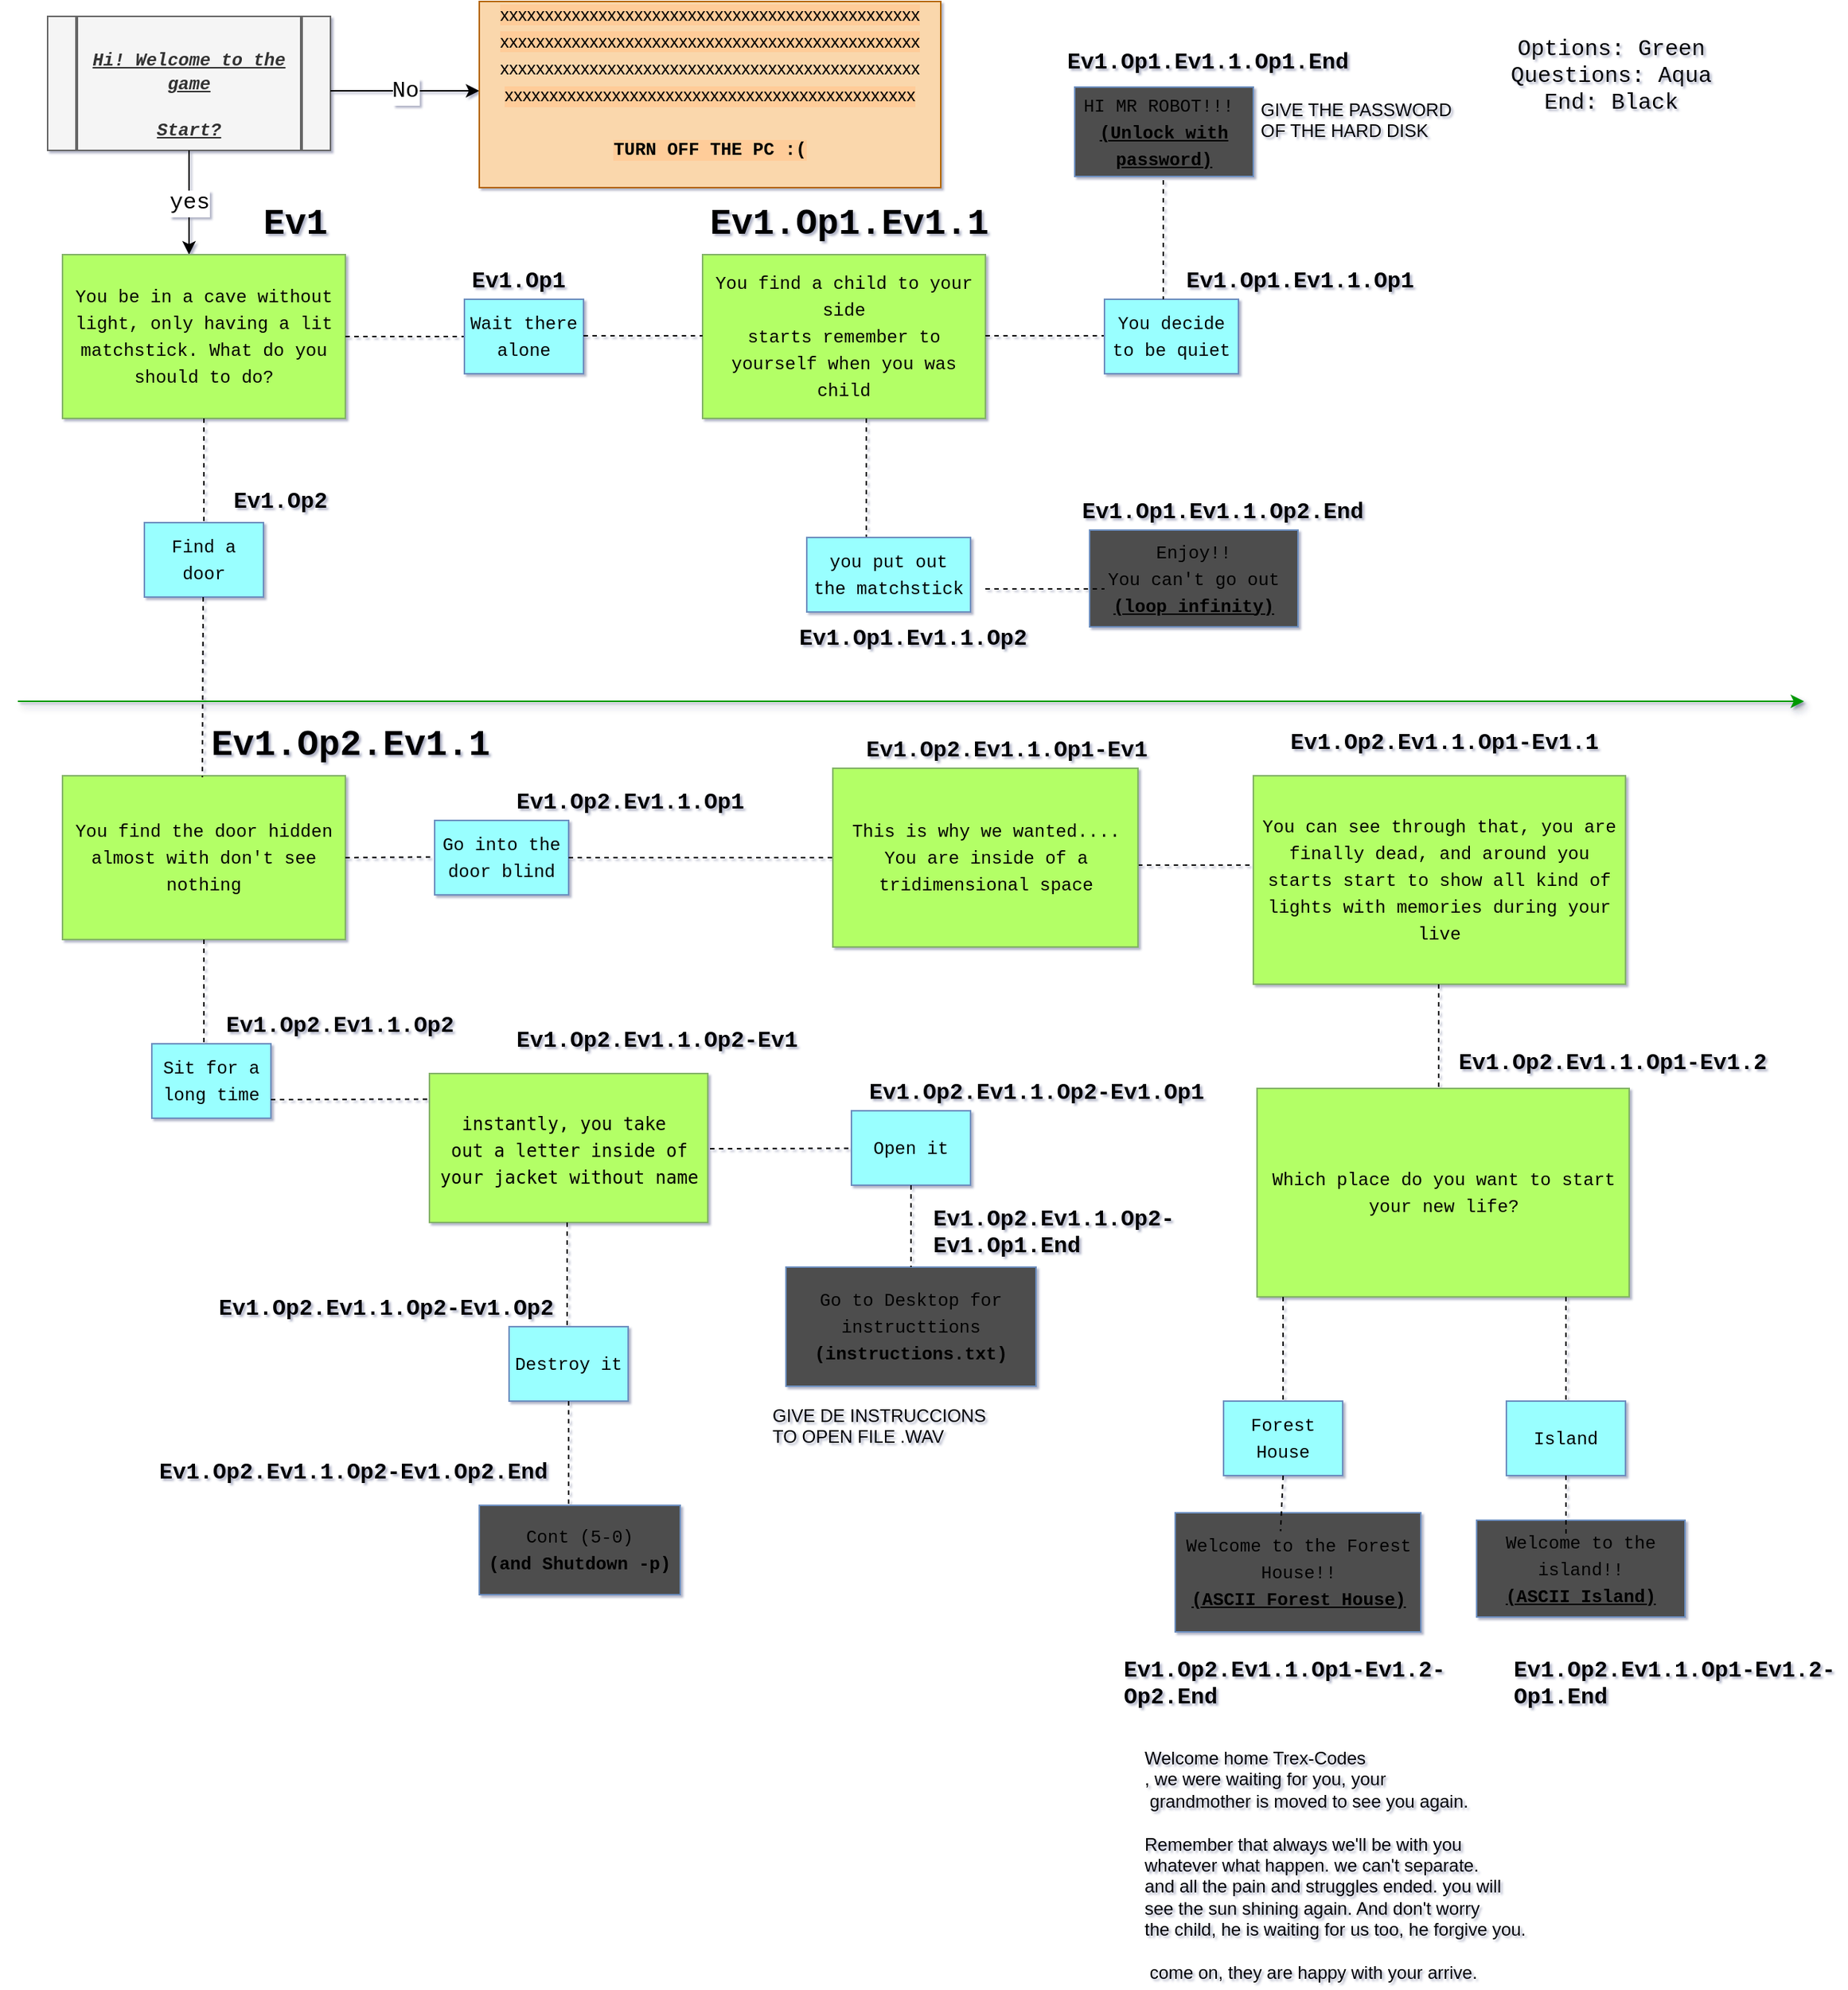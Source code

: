 <mxfile version="20.7.2" type="device"><diagram id="9uVwyfsfCK1pvOovjBuG" name="Página-1"><mxGraphModel dx="1966" dy="583" grid="1" gridSize="10" guides="1" tooltips="1" connect="1" arrows="1" fold="1" page="1" pageScale="1" pageWidth="1200" pageHeight="1920" math="0" shadow="1"><root><mxCell id="0"/><mxCell id="1" parent="0"/><mxCell id="Qtg1uJjCrPA5Q5Fs2Zk5-1" value="" style="shape=process;whiteSpace=wrap;html=1;backgroundOutline=1;fillColor=#f5f5f5;strokeColor=#666666;fontColor=#333333;" parent="1" vertex="1"><mxGeometry x="20" y="20" width="190" height="90" as="geometry"/></mxCell><mxCell id="Qtg1uJjCrPA5Q5Fs2Zk5-2" value="&lt;b&gt;&lt;i&gt;&lt;u&gt;&lt;font face=&quot;Courier New&quot;&gt;&lt;br&gt;Hi! Welcome to the game&lt;br&gt;&lt;br&gt;Start?&lt;/font&gt;&lt;/u&gt;&lt;/i&gt;&lt;/b&gt;" style="text;html=1;fillColor=#f5f5f5;align=center;verticalAlign=middle;whiteSpace=wrap;rounded=0;strokeColor=#666666;fontColor=#333333;" parent="1" vertex="1"><mxGeometry x="40" y="20" width="150" height="90" as="geometry"/></mxCell><mxCell id="Qtg1uJjCrPA5Q5Fs2Zk5-4" value="&lt;font style=&quot;font-size: 15px;&quot;&gt;No&lt;br&gt;&lt;/font&gt;" style="endArrow=classic;html=1;rounded=0;fontFamily=Courier New;" parent="1" edge="1"><mxGeometry relative="1" as="geometry"><mxPoint x="210" y="70" as="sourcePoint"/><mxPoint x="310" y="70" as="targetPoint"/><Array as="points"/></mxGeometry></mxCell><mxCell id="Qtg1uJjCrPA5Q5Fs2Zk5-6" value="&lt;font style=&quot;font-size: 15px;&quot;&gt;yes&lt;/font&gt;" style="endArrow=classic;html=1;rounded=0;fontFamily=Courier New;exitX=0.5;exitY=1;exitDx=0;exitDy=0;" parent="1" source="Qtg1uJjCrPA5Q5Fs2Zk5-2" edge="1"><mxGeometry relative="1" as="geometry"><mxPoint x="120" y="150" as="sourcePoint"/><mxPoint x="115" y="180" as="targetPoint"/><Array as="points"/></mxGeometry></mxCell><mxCell id="Qtg1uJjCrPA5Q5Fs2Zk5-8" value="Text" style="text;html=1;align=center;verticalAlign=middle;resizable=0;points=[];autosize=1;strokeColor=none;fillColor=none;fontSize=15;fontFamily=Courier New;" parent="1" vertex="1"><mxGeometry x="320" y="45" width="60" height="30" as="geometry"/></mxCell><mxCell id="Qtg1uJjCrPA5Q5Fs2Zk5-9" value="&lt;span style=&quot;font-family: Helvetica; font-size: 12px; text-align: left; background-color: rgb(255, 204, 153);&quot;&gt;xxxxxxxxxxxxxxxxxxxxxxxxxxxxxxxxxxxxxxxxxxxxxxx&lt;/span&gt;&lt;br style=&quot;font-family: Helvetica; font-size: 12px; text-align: left;&quot;&gt;&lt;span style=&quot;font-family: Helvetica; font-size: 12px; text-align: left; background-color: rgb(255, 204, 153);&quot;&gt;xxxxxxxxxxxxxxxxxxxxxxxxxxxxxxxxxxxxxxxxxxxxxxx&lt;/span&gt;&lt;br style=&quot;font-family: Helvetica; font-size: 12px; text-align: left;&quot;&gt;&lt;span style=&quot;font-size: 12px; text-align: left; font-family: helvetica;&quot;&gt;xxxxxxxxxxxxxxxxxxxxxxxxxxxxxxxxxxxxxxxxxxxxxxx&lt;/span&gt;&lt;br style=&quot;font-family: Helvetica; font-size: 12px; text-align: left;&quot;&gt;&lt;span style=&quot;font-size: 12px; text-align: left; background-color: rgb(255, 204, 153);&quot;&gt;&lt;font face=&quot;Helvetica&quot;&gt;xxxxxxxxxxxxxxxxxxxxxxxxxxxxxxxxxxxxxxxxxxxxxx&lt;/font&gt;&lt;br&gt;&lt;br&gt;&lt;b style=&quot;&quot;&gt;TURN OFF THE PC :(&lt;br&gt;&lt;/b&gt;&lt;br&gt;&lt;/span&gt;" style="rounded=0;whiteSpace=wrap;html=1;fontFamily=Courier New;fontSize=15;fillColor=#fad7ac;strokeColor=#b46504;" parent="1" vertex="1"><mxGeometry x="310" y="10" width="310" height="125" as="geometry"/></mxCell><mxCell id="Qtg1uJjCrPA5Q5Fs2Zk5-13" value="&lt;font style=&quot;font-size: 12px;&quot;&gt;You be in a cave without light, only having a lit matchstick. What do you should to do?&lt;/font&gt;" style="rounded=0;whiteSpace=wrap;html=1;fontFamily=Courier New;fontSize=15;fillColor=#B3FF66;strokeColor=#82b366;" parent="1" vertex="1"><mxGeometry x="30" y="180" width="190" height="110" as="geometry"/></mxCell><mxCell id="Qtg1uJjCrPA5Q5Fs2Zk5-14" value="" style="endArrow=none;dashed=1;html=1;rounded=0;fontFamily=Courier New;fontSize=12;exitX=1;exitY=0.5;exitDx=0;exitDy=0;" parent="1" source="Qtg1uJjCrPA5Q5Fs2Zk5-13" edge="1"><mxGeometry width="50" height="50" relative="1" as="geometry"><mxPoint x="350" y="260" as="sourcePoint"/><mxPoint x="300" y="235" as="targetPoint"/></mxGeometry></mxCell><mxCell id="Qtg1uJjCrPA5Q5Fs2Zk5-16" value="&lt;span style=&quot;font-size: 12px;&quot;&gt;Wait &lt;/span&gt;&lt;span style=&quot;font-size: 12px;&quot;&gt;there alone&lt;/span&gt;" style="rounded=0;whiteSpace=wrap;html=1;fontFamily=Courier New;fontSize=15;fillColor=#99FFFF;strokeColor=#6c8ebf;" parent="1" vertex="1"><mxGeometry x="300" y="210" width="80" height="50" as="geometry"/></mxCell><mxCell id="Qtg1uJjCrPA5Q5Fs2Zk5-17" value="" style="endArrow=none;dashed=1;html=1;rounded=0;fontFamily=Courier New;fontSize=12;exitX=0.5;exitY=1;exitDx=0;exitDy=0;" parent="1" source="Qtg1uJjCrPA5Q5Fs2Zk5-13" edge="1"><mxGeometry width="50" height="50" relative="1" as="geometry"><mxPoint x="110" y="310" as="sourcePoint"/><mxPoint x="125" y="370" as="targetPoint"/></mxGeometry></mxCell><mxCell id="Qtg1uJjCrPA5Q5Fs2Zk5-18" value="&lt;span style=&quot;font-size: 12px;&quot;&gt;Find a door&lt;/span&gt;" style="rounded=0;whiteSpace=wrap;html=1;fontFamily=Courier New;fontSize=15;fillColor=#99FFFF;strokeColor=#6c8ebf;" parent="1" vertex="1"><mxGeometry x="85" y="360" width="80" height="50" as="geometry"/></mxCell><mxCell id="Qtg1uJjCrPA5Q5Fs2Zk5-20" value="&lt;h1&gt;Ev1&lt;/h1&gt;" style="text;html=1;strokeColor=none;fillColor=none;spacing=5;spacingTop=-20;whiteSpace=wrap;overflow=hidden;rounded=0;fontFamily=Courier New;fontSize=12;" parent="1" vertex="1"><mxGeometry x="160" y="140" width="80" height="40" as="geometry"/></mxCell><mxCell id="Qtg1uJjCrPA5Q5Fs2Zk5-22" value="&lt;h1 style=&quot;font-size: 15px;&quot;&gt;&lt;span style=&quot;background-color: initial;&quot;&gt;Ev1.&lt;/span&gt;Op1&lt;/h1&gt;" style="text;html=1;strokeColor=none;fillColor=none;spacing=5;spacingTop=-20;whiteSpace=wrap;overflow=hidden;rounded=0;fontFamily=Courier New;fontSize=12;" parent="1" vertex="1"><mxGeometry x="300" y="190" width="80" height="40" as="geometry"/></mxCell><mxCell id="Qtg1uJjCrPA5Q5Fs2Zk5-24" value="&lt;font style=&quot;font-size: 12px;&quot;&gt;&lt;span style=&quot;font-size: 12px;&quot;&gt;You find a child to your side&lt;/span&gt;&lt;br&gt;&lt;span style=&quot;font-size: 12px;&quot;&gt;starts remember to yourself when you was child&lt;/span&gt;&lt;br&gt;&lt;/font&gt;" style="rounded=0;whiteSpace=wrap;html=1;fontFamily=Courier New;fontSize=15;fillColor=#B3FF66;strokeColor=#82b366;" parent="1" vertex="1"><mxGeometry x="460" y="180" width="190" height="110" as="geometry"/></mxCell><mxCell id="Qtg1uJjCrPA5Q5Fs2Zk5-25" value="" style="endArrow=none;dashed=1;html=1;rounded=0;fontFamily=Courier New;fontSize=12;exitX=1;exitY=0.5;exitDx=0;exitDy=0;" parent="1" edge="1"><mxGeometry width="50" height="50" relative="1" as="geometry"><mxPoint x="380" y="234.5" as="sourcePoint"/><mxPoint x="460" y="234.5" as="targetPoint"/></mxGeometry></mxCell><mxCell id="Qtg1uJjCrPA5Q5Fs2Zk5-26" value="&lt;h1&gt;Ev1.Op1.Ev1.1&lt;/h1&gt;" style="text;html=1;strokeColor=none;fillColor=none;spacing=5;spacingTop=-20;whiteSpace=wrap;overflow=hidden;rounded=0;fontFamily=Courier New;fontSize=12;" parent="1" vertex="1"><mxGeometry x="460" y="140" width="210" height="40" as="geometry"/></mxCell><mxCell id="Qtg1uJjCrPA5Q5Fs2Zk5-28" value="" style="endArrow=none;dashed=1;html=1;rounded=0;fontFamily=Courier New;fontSize=12;exitX=1;exitY=0.5;exitDx=0;exitDy=0;" parent="1" edge="1"><mxGeometry width="50" height="50" relative="1" as="geometry"><mxPoint x="650" y="234.5" as="sourcePoint"/><mxPoint x="730" y="234.5" as="targetPoint"/></mxGeometry></mxCell><mxCell id="Qtg1uJjCrPA5Q5Fs2Zk5-29" value="" style="endArrow=none;dashed=1;html=1;rounded=0;fontFamily=Courier New;fontSize=12;exitX=0.5;exitY=1;exitDx=0;exitDy=0;" parent="1" edge="1"><mxGeometry width="50" height="50" relative="1" as="geometry"><mxPoint x="570" y="290" as="sourcePoint"/><mxPoint x="570" y="370" as="targetPoint"/></mxGeometry></mxCell><mxCell id="Qtg1uJjCrPA5Q5Fs2Zk5-30" value="&lt;h1 style=&quot;font-size: 15px;&quot;&gt;Ev1.Op1.Ev1.1&lt;span style=&quot;background-color: initial;&quot;&gt;.&lt;/span&gt;Op2&lt;/h1&gt;" style="text;html=1;strokeColor=none;fillColor=none;spacing=5;spacingTop=-20;whiteSpace=wrap;overflow=hidden;rounded=0;fontFamily=Courier New;fontSize=12;" parent="1" vertex="1"><mxGeometry x="520" y="430" width="180" height="20" as="geometry"/></mxCell><mxCell id="Qtg1uJjCrPA5Q5Fs2Zk5-31" value="&lt;span style=&quot;font-size: 12px;&quot;&gt;you put out the matchstick&lt;/span&gt;" style="rounded=0;whiteSpace=wrap;html=1;fontFamily=Courier New;fontSize=15;fillColor=#99FFFF;strokeColor=#6c8ebf;" parent="1" vertex="1"><mxGeometry x="530" y="370" width="110" height="50" as="geometry"/></mxCell><mxCell id="Qtg1uJjCrPA5Q5Fs2Zk5-32" value="&lt;span style=&quot;font-size: 12px;&quot;&gt;You decide to be quiet&lt;/span&gt;" style="rounded=0;whiteSpace=wrap;html=1;fontFamily=Courier New;fontSize=15;fillColor=#99FFFF;strokeColor=#6c8ebf;" parent="1" vertex="1"><mxGeometry x="730" y="210" width="90" height="50" as="geometry"/></mxCell><mxCell id="Qtg1uJjCrPA5Q5Fs2Zk5-33" value="&lt;h1 style=&quot;font-size: 15px;&quot;&gt;Ev1.Op1.Ev1.1&lt;span style=&quot;background-color: initial;&quot;&gt;.&lt;/span&gt;Op1&lt;/h1&gt;" style="text;html=1;strokeColor=none;fillColor=none;spacing=5;spacingTop=-20;whiteSpace=wrap;overflow=hidden;rounded=0;fontFamily=Courier New;fontSize=12;" parent="1" vertex="1"><mxGeometry x="780" y="190" width="170" height="20" as="geometry"/></mxCell><mxCell id="Qtg1uJjCrPA5Q5Fs2Zk5-35" value="" style="endArrow=none;dashed=1;html=1;rounded=0;fontFamily=Courier New;fontSize=12;exitX=0.5;exitY=1;exitDx=0;exitDy=0;" parent="1" edge="1"><mxGeometry width="50" height="50" relative="1" as="geometry"><mxPoint x="769.5" y="130" as="sourcePoint"/><mxPoint x="769.5" y="210" as="targetPoint"/></mxGeometry></mxCell><mxCell id="Qtg1uJjCrPA5Q5Fs2Zk5-36" value="Options: Green&lt;br&gt;Questions: Aqua&lt;br&gt;End: Black" style="text;html=1;align=center;verticalAlign=middle;resizable=0;points=[];autosize=1;strokeColor=none;fillColor=none;fontSize=15;fontFamily=Courier New;" parent="1" vertex="1"><mxGeometry x="990" y="25" width="160" height="70" as="geometry"/></mxCell><mxCell id="Qtg1uJjCrPA5Q5Fs2Zk5-37" value="&lt;font style=&quot;font-size: 12px;&quot;&gt;&lt;font style=&quot;font-size: 12px;&quot;&gt;HI MR ROBOT!!!&amp;nbsp;&lt;br style=&quot;&quot;&gt;&lt;/font&gt;&lt;b style=&quot;&quot;&gt;&lt;u style=&quot;&quot;&gt;(Unlock with password)&lt;/u&gt;&lt;/b&gt;&lt;/font&gt;" style="rounded=0;whiteSpace=wrap;html=1;fontFamily=Courier New;fontSize=15;fillColor=#4D4D4D;strokeColor=#6c8ebf;" parent="1" vertex="1"><mxGeometry x="710" y="67.5" width="120" height="60" as="geometry"/></mxCell><mxCell id="Qtg1uJjCrPA5Q5Fs2Zk5-39" value="&lt;h1 style=&quot;font-size: 15px;&quot;&gt;&lt;span style=&quot;background-color: initial;&quot;&gt;Ev1.Op1.Ev1.1&lt;/span&gt;&lt;span style=&quot;background-color: initial;&quot;&gt;.&lt;/span&gt;&lt;span style=&quot;background-color: initial;&quot;&gt;Op1.&lt;/span&gt;End&lt;/h1&gt;&lt;div&gt;&lt;br&gt;&lt;/div&gt;" style="text;html=1;strokeColor=none;fillColor=none;spacing=5;spacingTop=-20;whiteSpace=wrap;overflow=hidden;rounded=0;fontFamily=Courier New;fontSize=12;" parent="1" vertex="1"><mxGeometry x="700" y="42.5" width="210" height="25" as="geometry"/></mxCell><mxCell id="Qtg1uJjCrPA5Q5Fs2Zk5-40" value="" style="endArrow=none;dashed=1;html=1;rounded=0;fontFamily=Courier New;fontSize=12;exitX=1;exitY=0.5;exitDx=0;exitDy=0;" parent="1" edge="1"><mxGeometry width="50" height="50" relative="1" as="geometry"><mxPoint x="752.5" y="590" as="sourcePoint"/><mxPoint x="832.5" y="590" as="targetPoint"/></mxGeometry></mxCell><mxCell id="Qtg1uJjCrPA5Q5Fs2Zk5-41" value="&lt;font style=&quot;font-size: 12px;&quot;&gt;Enjoy!!&lt;br&gt;You can't go out&lt;br&gt;&lt;b&gt;&lt;u&gt;(loop infinity)&lt;/u&gt;&lt;/b&gt;&lt;br&gt;&lt;/font&gt;" style="rounded=0;whiteSpace=wrap;html=1;fontFamily=Courier New;fontSize=15;fillColor=#4D4D4D;strokeColor=#6c8ebf;" parent="1" vertex="1"><mxGeometry x="720" y="365" width="140" height="65" as="geometry"/></mxCell><mxCell id="Qtg1uJjCrPA5Q5Fs2Zk5-42" value="&lt;h1 style=&quot;font-size: 15px;&quot;&gt;&lt;span style=&quot;background-color: initial;&quot;&gt;Ev1.Op1.Ev1.1&lt;/span&gt;&lt;span style=&quot;background-color: initial;&quot;&gt;.&lt;/span&gt;&lt;span style=&quot;background-color: initial;&quot;&gt;Op2&lt;/span&gt;.End&lt;/h1&gt;&lt;div&gt;&lt;br&gt;&lt;/div&gt;" style="text;html=1;strokeColor=none;fillColor=none;spacing=5;spacingTop=-20;whiteSpace=wrap;overflow=hidden;rounded=0;fontFamily=Courier New;fontSize=12;" parent="1" vertex="1"><mxGeometry x="710" y="345" width="200" height="25" as="geometry"/></mxCell><mxCell id="Qtg1uJjCrPA5Q5Fs2Zk5-43" value="&lt;font&gt;&lt;span style=&quot;font-size: 12px&quot;&gt;You find the door hidden almost with don't see nothing&lt;/span&gt;&lt;br&gt;&lt;/font&gt;" style="rounded=0;whiteSpace=wrap;html=1;fontFamily=Courier New;fontSize=15;fillColor=#B3FF66;strokeColor=#82b366;" parent="1" vertex="1"><mxGeometry x="30" y="530" width="190" height="110" as="geometry"/></mxCell><mxCell id="Qtg1uJjCrPA5Q5Fs2Zk5-44" value="" style="endArrow=none;dashed=1;html=1;rounded=0;fontFamily=Courier New;fontSize=12;exitX=0.5;exitY=1;exitDx=0;exitDy=0;entryX=-0.005;entryY=1.025;entryDx=0;entryDy=0;entryPerimeter=0;" parent="1" target="Qtg1uJjCrPA5Q5Fs2Zk5-52" edge="1"><mxGeometry width="50" height="50" relative="1" as="geometry"><mxPoint x="124.5" y="410" as="sourcePoint"/><mxPoint x="124.5" y="490" as="targetPoint"/></mxGeometry></mxCell><mxCell id="Qtg1uJjCrPA5Q5Fs2Zk5-49" value="&lt;h1 style=&quot;font-size: 15px;&quot;&gt;&lt;span style=&quot;background-color: initial;&quot;&gt;Ev1.&lt;/span&gt;Op2&lt;/h1&gt;" style="text;html=1;strokeColor=none;fillColor=none;spacing=5;spacingTop=-20;whiteSpace=wrap;overflow=hidden;rounded=0;fontFamily=Courier New;fontSize=12;" parent="1" vertex="1"><mxGeometry x="140" y="337.5" width="80" height="40" as="geometry"/></mxCell><mxCell id="Qtg1uJjCrPA5Q5Fs2Zk5-52" value="&lt;h1&gt;Ev1.Op2.Ev1.1&lt;/h1&gt;" style="text;html=1;strokeColor=none;fillColor=none;spacing=5;spacingTop=-20;whiteSpace=wrap;overflow=hidden;rounded=0;fontFamily=Courier New;fontSize=12;" parent="1" vertex="1"><mxGeometry x="125" y="490" width="210" height="40" as="geometry"/></mxCell><mxCell id="r63pEHake4h-wbilJ2U2-1" value="" style="html=1;strokeColor=#009900;shadow=1;fillColor=#97D077;" parent="1" edge="1"><mxGeometry width="50" height="50" relative="1" as="geometry"><mxPoint y="480" as="sourcePoint"/><mxPoint x="1200" y="480" as="targetPoint"/></mxGeometry></mxCell><mxCell id="r63pEHake4h-wbilJ2U2-7" value="" style="endArrow=none;dashed=1;html=1;rounded=0;fontFamily=Courier New;fontSize=12;exitX=1;exitY=0.5;exitDx=0;exitDy=0;" parent="1" source="Qtg1uJjCrPA5Q5Fs2Zk5-43" edge="1"><mxGeometry width="50" height="50" relative="1" as="geometry"><mxPoint x="230" y="585" as="sourcePoint"/><mxPoint x="290" y="584.5" as="targetPoint"/></mxGeometry></mxCell><mxCell id="r63pEHake4h-wbilJ2U2-8" value="" style="endArrow=none;dashed=1;html=1;rounded=0;fontFamily=Courier New;fontSize=12;exitX=0.5;exitY=1;exitDx=0;exitDy=0;" parent="1" edge="1"><mxGeometry width="50" height="50" relative="1" as="geometry"><mxPoint x="125" y="640" as="sourcePoint"/><mxPoint x="125" y="720" as="targetPoint"/></mxGeometry></mxCell><mxCell id="r63pEHake4h-wbilJ2U2-9" value="&lt;font style=&quot;font-size: 12px&quot;&gt;Go into the door blind&lt;/font&gt;" style="rounded=0;whiteSpace=wrap;html=1;fontFamily=Courier New;fontSize=15;fillColor=#99FFFF;strokeColor=#6c8ebf;" parent="1" vertex="1"><mxGeometry x="280" y="560" width="90" height="50" as="geometry"/></mxCell><mxCell id="r63pEHake4h-wbilJ2U2-10" value="&lt;font style=&quot;font-size: 12px&quot;&gt;Sit for a long time&lt;/font&gt;" style="rounded=0;whiteSpace=wrap;html=1;fontFamily=Courier New;fontSize=15;fillColor=#99FFFF;strokeColor=#6c8ebf;" parent="1" vertex="1"><mxGeometry x="90" y="710" width="80" height="50" as="geometry"/></mxCell><mxCell id="r63pEHake4h-wbilJ2U2-12" value="&lt;h1 style=&quot;font-size: 15px&quot;&gt;Ev1.Op2.Ev1.1.Op1&lt;/h1&gt;" style="text;html=1;strokeColor=none;fillColor=none;spacing=5;spacingTop=-20;whiteSpace=wrap;overflow=hidden;rounded=0;fontFamily=Courier New;fontSize=12;" parent="1" vertex="1"><mxGeometry x="330" y="540" width="190" height="40" as="geometry"/></mxCell><mxCell id="r63pEHake4h-wbilJ2U2-13" value="&lt;h1 style=&quot;font-size: 15px&quot;&gt;Ev1.Op2.Ev1.1.Op2&lt;/h1&gt;&lt;div&gt;&lt;br&gt;&lt;/div&gt;" style="text;html=1;strokeColor=none;fillColor=none;spacing=5;spacingTop=-20;whiteSpace=wrap;overflow=hidden;rounded=0;fontFamily=Courier New;fontSize=12;" parent="1" vertex="1"><mxGeometry x="135" y="690" width="190" height="40" as="geometry"/></mxCell><mxCell id="r63pEHake4h-wbilJ2U2-14" value="&lt;div&gt;&lt;font style=&quot;font-size: 12px&quot; face=&quot;Courier New&quot;&gt;&lt;font style=&quot;font-size: 12px&quot;&gt;This is why we wanted.... &lt;/font&gt;&lt;br&gt;&lt;/font&gt;&lt;/div&gt;&lt;div&gt;&lt;font style=&quot;font-size: 12px&quot; face=&quot;Courier New&quot;&gt;You are inside of a tridimensional space&lt;br&gt;&lt;/font&gt;&lt;/div&gt;" style="rounded=0;whiteSpace=wrap;html=1;fontFamily=Courier New;fontSize=15;fillColor=#B3FF66;strokeColor=#82b366;" parent="1" vertex="1"><mxGeometry x="547.5" y="525" width="205" height="120" as="geometry"/></mxCell><mxCell id="r63pEHake4h-wbilJ2U2-15" value="" style="endArrow=none;dashed=1;html=1;rounded=0;fontFamily=Courier New;fontSize=12;exitX=1;exitY=0.5;exitDx=0;exitDy=0;entryX=0;entryY=0.5;entryDx=0;entryDy=0;" parent="1" source="r63pEHake4h-wbilJ2U2-9" target="r63pEHake4h-wbilJ2U2-14" edge="1"><mxGeometry width="50" height="50" relative="1" as="geometry"><mxPoint x="380" y="584.5" as="sourcePoint"/><mxPoint x="510" y="584" as="targetPoint"/></mxGeometry></mxCell><mxCell id="r63pEHake4h-wbilJ2U2-16" value="&lt;div align=&quot;center&quot;&gt;&lt;pre class=&quot;tw-data-text tw-text-large tw-ta&quot; id=&quot;tw-target-text&quot; dir=&quot;ltr&quot;&gt;&lt;font style=&quot;font-size: 12px&quot;&gt;&lt;span class=&quot;Y2IQFc&quot; lang=&quot;en&quot;&gt;instantly&lt;/span&gt;, you take &lt;br&gt;out a letter inside of&lt;br&gt;your jacket without name&lt;br&gt;&lt;/font&gt;&lt;/pre&gt;&lt;/div&gt;" style="rounded=0;whiteSpace=wrap;html=1;fontFamily=Courier New;fontSize=15;fillColor=#B3FF66;strokeColor=#82b366;align=center;" parent="1" vertex="1"><mxGeometry x="276.5" y="730" width="187" height="100" as="geometry"/></mxCell><mxCell id="r63pEHake4h-wbilJ2U2-17" value="" style="endArrow=none;dashed=1;html=1;rounded=0;fontFamily=Courier New;fontSize=12;exitX=1;exitY=0.75;exitDx=0;exitDy=0;entryX=-0.005;entryY=0.172;entryDx=0;entryDy=0;entryPerimeter=0;" parent="1" source="r63pEHake4h-wbilJ2U2-10" target="r63pEHake4h-wbilJ2U2-16" edge="1"><mxGeometry width="50" height="50" relative="1" as="geometry"><mxPoint x="170" y="750.5" as="sourcePoint"/><mxPoint x="230" y="750" as="targetPoint"/></mxGeometry></mxCell><mxCell id="r63pEHake4h-wbilJ2U2-18" value="" style="endArrow=none;dashed=1;html=1;rounded=0;fontFamily=Courier New;fontSize=12;exitX=1;exitY=0.5;exitDx=0;exitDy=0;" parent="1" edge="1"><mxGeometry width="50" height="50" relative="1" as="geometry"><mxPoint x="650.0" y="404.5" as="sourcePoint"/><mxPoint x="730.0" y="404.5" as="targetPoint"/></mxGeometry></mxCell><mxCell id="r63pEHake4h-wbilJ2U2-19" value="&lt;font style=&quot;font-size: 12px&quot;&gt;You can see through that, you are finally dead, and around you starts start to show all kind of lights with memories during your live&lt;/font&gt;&lt;font style=&quot;font-size: 12px&quot;&gt;&lt;br&gt;&lt;/font&gt;" style="rounded=0;whiteSpace=wrap;html=1;fontFamily=Courier New;fontSize=15;fillColor=#B3FF66;strokeColor=#82b366;" parent="1" vertex="1"><mxGeometry x="830" y="530" width="250" height="140" as="geometry"/></mxCell><mxCell id="r63pEHake4h-wbilJ2U2-21" value="" style="endArrow=none;dashed=1;html=1;rounded=0;fontFamily=Courier New;fontSize=12;exitX=0.5;exitY=1;exitDx=0;exitDy=0;" parent="1" edge="1"><mxGeometry width="50" height="50" relative="1" as="geometry"><mxPoint x="954.5" y="670" as="sourcePoint"/><mxPoint x="954.5" y="750" as="targetPoint"/></mxGeometry></mxCell><mxCell id="r63pEHake4h-wbilJ2U2-22" value="&lt;font style=&quot;font-size: 12px&quot;&gt;Welcome to the island!!&lt;br&gt;&lt;b&gt;&lt;u&gt;(ASCII Island)&lt;/u&gt;&lt;/b&gt;&lt;br&gt;&lt;/font&gt;" style="rounded=0;whiteSpace=wrap;html=1;fontFamily=Courier New;fontSize=15;fillColor=#4D4D4D;strokeColor=#6c8ebf;" parent="1" vertex="1"><mxGeometry x="980" y="1030" width="140" height="65" as="geometry"/></mxCell><mxCell id="r63pEHake4h-wbilJ2U2-23" value="" style="endArrow=none;dashed=1;html=1;rounded=0;fontFamily=Courier New;fontSize=12;exitX=1;exitY=0.75;exitDx=0;exitDy=0;entryX=-0.005;entryY=0.172;entryDx=0;entryDy=0;entryPerimeter=0;" parent="1" edge="1"><mxGeometry width="50" height="50" relative="1" as="geometry"><mxPoint x="465" y="780.5" as="sourcePoint"/><mxPoint x="570.565" y="780.2" as="targetPoint"/></mxGeometry></mxCell><mxCell id="r63pEHake4h-wbilJ2U2-24" value="" style="endArrow=none;dashed=1;html=1;rounded=0;fontFamily=Courier New;fontSize=12;exitX=0.5;exitY=1;exitDx=0;exitDy=0;" parent="1" edge="1"><mxGeometry width="50" height="50" relative="1" as="geometry"><mxPoint x="369" y="830" as="sourcePoint"/><mxPoint x="369" y="910" as="targetPoint"/></mxGeometry></mxCell><mxCell id="r63pEHake4h-wbilJ2U2-25" value="&lt;font style=&quot;font-size: 12px&quot;&gt;Open it&lt;/font&gt;" style="rounded=0;whiteSpace=wrap;html=1;fontFamily=Courier New;fontSize=15;fillColor=#99FFFF;strokeColor=#6c8ebf;" parent="1" vertex="1"><mxGeometry x="560" y="755" width="80" height="50" as="geometry"/></mxCell><mxCell id="r63pEHake4h-wbilJ2U2-26" value="&lt;font style=&quot;font-size: 12px&quot;&gt;Destroy it&lt;/font&gt;" style="rounded=0;whiteSpace=wrap;html=1;fontFamily=Courier New;fontSize=15;fillColor=#99FFFF;strokeColor=#6c8ebf;" parent="1" vertex="1"><mxGeometry x="330" y="900" width="80" height="50" as="geometry"/></mxCell><mxCell id="r63pEHake4h-wbilJ2U2-27" value="&lt;font style=&quot;font-size: 12px&quot;&gt;Island&lt;/font&gt;" style="rounded=0;whiteSpace=wrap;html=1;fontFamily=Courier New;fontSize=15;fillColor=#99FFFF;strokeColor=#6c8ebf;" parent="1" vertex="1"><mxGeometry x="1000" y="950" width="80" height="50" as="geometry"/></mxCell><mxCell id="r63pEHake4h-wbilJ2U2-28" value="&lt;font style=&quot;font-size: 12px&quot;&gt;Which place do you want to start your new life?&lt;/font&gt;&lt;font style=&quot;font-size: 12px&quot;&gt;&lt;br&gt;&lt;/font&gt;" style="rounded=0;whiteSpace=wrap;html=1;fontFamily=Courier New;fontSize=15;fillColor=#B3FF66;strokeColor=#82b366;" parent="1" vertex="1"><mxGeometry x="832.5" y="740" width="250" height="140" as="geometry"/></mxCell><mxCell id="r63pEHake4h-wbilJ2U2-29" value="" style="endArrow=none;dashed=1;html=1;rounded=0;fontFamily=Courier New;fontSize=12;exitX=0.5;exitY=1;exitDx=0;exitDy=0;entryX=0.5;entryY=0;entryDx=0;entryDy=0;" parent="1" target="r63pEHake4h-wbilJ2U2-27" edge="1"><mxGeometry width="50" height="50" relative="1" as="geometry"><mxPoint x="1040.0" y="880" as="sourcePoint"/><mxPoint x="1040.0" y="960" as="targetPoint"/></mxGeometry></mxCell><mxCell id="r63pEHake4h-wbilJ2U2-30" value="" style="endArrow=none;dashed=1;html=1;rounded=0;fontFamily=Courier New;fontSize=12;exitX=0.5;exitY=1;exitDx=0;exitDy=0;entryX=0.429;entryY=0.154;entryDx=0;entryDy=0;entryPerimeter=0;" parent="1" source="r63pEHake4h-wbilJ2U2-27" target="r63pEHake4h-wbilJ2U2-22" edge="1"><mxGeometry width="50" height="50" relative="1" as="geometry"><mxPoint x="1050.0" y="880" as="sourcePoint"/><mxPoint x="1050.0" y="960" as="targetPoint"/></mxGeometry></mxCell><mxCell id="r63pEHake4h-wbilJ2U2-37" value="&lt;font style=&quot;font-size: 12px&quot;&gt;Welcome to the Forest House!!&lt;br&gt;&lt;b&gt;&lt;u&gt;(ASCII Forest House)&lt;/u&gt;&lt;/b&gt;&lt;br&gt;&lt;/font&gt;" style="rounded=0;whiteSpace=wrap;html=1;fontFamily=Courier New;fontSize=15;fillColor=#4D4D4D;strokeColor=#6c8ebf;" parent="1" vertex="1"><mxGeometry x="777.5" y="1025" width="165" height="80" as="geometry"/></mxCell><mxCell id="r63pEHake4h-wbilJ2U2-38" value="&lt;div&gt;&lt;font style=&quot;font-size: 12px&quot;&gt;Forest &lt;br&gt;&lt;/font&gt;&lt;/div&gt;&lt;div&gt;&lt;font style=&quot;font-size: 12px&quot;&gt;House&lt;br&gt;&lt;/font&gt;&lt;/div&gt;" style="rounded=0;whiteSpace=wrap;html=1;fontFamily=Courier New;fontSize=15;fillColor=#99FFFF;strokeColor=#6c8ebf;" parent="1" vertex="1"><mxGeometry x="810" y="950" width="80" height="50" as="geometry"/></mxCell><mxCell id="r63pEHake4h-wbilJ2U2-39" value="" style="endArrow=none;dashed=1;html=1;rounded=0;fontFamily=Courier New;fontSize=12;exitX=0.5;exitY=1;exitDx=0;exitDy=0;entryX=0.5;entryY=0;entryDx=0;entryDy=0;" parent="1" target="r63pEHake4h-wbilJ2U2-38" edge="1"><mxGeometry width="50" height="50" relative="1" as="geometry"><mxPoint x="850" y="950" as="sourcePoint"/><mxPoint x="850.0" y="960" as="targetPoint"/></mxGeometry></mxCell><mxCell id="r63pEHake4h-wbilJ2U2-40" value="" style="endArrow=none;dashed=1;html=1;rounded=0;fontFamily=Courier New;fontSize=12;exitX=0.5;exitY=1;exitDx=0;exitDy=0;entryX=0.429;entryY=0.154;entryDx=0;entryDy=0;entryPerimeter=0;" parent="1" source="r63pEHake4h-wbilJ2U2-38" target="r63pEHake4h-wbilJ2U2-37" edge="1"><mxGeometry width="50" height="50" relative="1" as="geometry"><mxPoint x="860.0" y="880" as="sourcePoint"/><mxPoint x="860.0" y="960" as="targetPoint"/></mxGeometry></mxCell><mxCell id="r63pEHake4h-wbilJ2U2-41" value="&lt;div&gt;Welcome home Trex-Codes&lt;/div&gt;&lt;div&gt;, we were waiting for you, your&lt;/div&gt;&lt;div&gt;&amp;nbsp;grandmother is moved to see you again.&lt;/div&gt;&lt;div&gt;&lt;br&gt;&lt;/div&gt;&lt;div&gt;Remember that always we'll be with you&lt;/div&gt;&lt;div&gt;whatever what happen. we can't separate.&lt;/div&gt;&lt;div&gt;and all the pain and struggles ended. you will &lt;br&gt;&lt;/div&gt;&lt;div&gt;see the sun shining again. And don't worry&lt;/div&gt;&lt;div&gt;the child, he is waiting for us too, he forgive you.&lt;/div&gt;&lt;div&gt;&lt;br&gt;&lt;/div&gt;&lt;div&gt;&amp;nbsp;come on, they are happy with your arrive.&lt;br&gt;&lt;/div&gt;" style="text;html=1;resizable=0;points=[];autosize=1;align=left;verticalAlign=top;spacingTop=-4;" parent="1" vertex="1"><mxGeometry x="755" y="1180" width="270" height="160" as="geometry"/></mxCell><mxCell id="r63pEHake4h-wbilJ2U2-45" value="" style="endArrow=none;dashed=1;html=1;rounded=0;fontFamily=Courier New;fontSize=12;exitX=0.5;exitY=1;exitDx=0;exitDy=0;" parent="1" edge="1"><mxGeometry width="50" height="50" relative="1" as="geometry"><mxPoint x="370" y="950" as="sourcePoint"/><mxPoint x="370" y="1030" as="targetPoint"/></mxGeometry></mxCell><mxCell id="r63pEHake4h-wbilJ2U2-46" value="&lt;div&gt;&lt;font style=&quot;font-size: 12px&quot;&gt;Cont (5-0)&lt;/font&gt;&lt;/div&gt;&lt;div&gt;&lt;font style=&quot;font-size: 12px&quot;&gt;&lt;b&gt;(and Shutdown -p)&lt;/b&gt;&lt;/font&gt;&lt;/div&gt;" style="rounded=0;whiteSpace=wrap;html=1;fontFamily=Courier New;fontSize=15;fillColor=#4D4D4D;strokeColor=#6c8ebf;" parent="1" vertex="1"><mxGeometry x="310" y="1020" width="135" height="60" as="geometry"/></mxCell><mxCell id="r63pEHake4h-wbilJ2U2-47" value="&lt;div&gt;&lt;font style=&quot;font-size: 12px&quot;&gt;Go to Desktop for instructtions&lt;/font&gt;&lt;/div&gt;&lt;div&gt;&lt;font style=&quot;font-size: 12px&quot;&gt;&lt;b&gt;(instructions.txt)&lt;/b&gt;&lt;br&gt;&lt;/font&gt;&lt;/div&gt;" style="rounded=0;whiteSpace=wrap;html=1;fontFamily=Courier New;fontSize=15;fillColor=#4D4D4D;strokeColor=#6c8ebf;" parent="1" vertex="1"><mxGeometry x="516" y="860" width="168" height="80" as="geometry"/></mxCell><mxCell id="r63pEHake4h-wbilJ2U2-48" value="" style="endArrow=none;dashed=1;html=1;rounded=0;fontFamily=Courier New;fontSize=12;exitX=0.5;exitY=1;exitDx=0;exitDy=0;entryX=0.5;entryY=0;entryDx=0;entryDy=0;" parent="1" source="r63pEHake4h-wbilJ2U2-25" target="r63pEHake4h-wbilJ2U2-47" edge="1"><mxGeometry width="50" height="50" relative="1" as="geometry"><mxPoint x="379" y="840" as="sourcePoint"/><mxPoint x="379" y="920" as="targetPoint"/></mxGeometry></mxCell><mxCell id="r63pEHake4h-wbilJ2U2-53" value="&lt;div&gt;GIVE THE PASSWORD&lt;/div&gt;&lt;div&gt;OF THE HARD DISK&lt;br&gt;&lt;/div&gt;" style="text;html=1;resizable=0;points=[];autosize=1;align=left;verticalAlign=top;spacingTop=-4;" parent="1" vertex="1"><mxGeometry x="832.5" y="72.5" width="140" height="30" as="geometry"/></mxCell><mxCell id="r63pEHake4h-wbilJ2U2-54" value="&lt;div&gt;GIVE DE INSTRUCCIONS &lt;br&gt;&lt;/div&gt;&lt;div&gt;TO OPEN FILE .WAV&lt;/div&gt;" style="text;html=1;resizable=0;points=[];autosize=1;align=left;verticalAlign=top;spacingTop=-4;" parent="1" vertex="1"><mxGeometry x="505" y="950" width="160" height="30" as="geometry"/></mxCell><mxCell id="r63pEHake4h-wbilJ2U2-55" value="&lt;h1 style=&quot;font-size: 15px&quot;&gt;Ev1.Op2.Ev1.1.Op2-Ev1&lt;/h1&gt;&lt;div&gt;&lt;br&gt;&lt;/div&gt;" style="text;html=1;strokeColor=none;fillColor=none;spacing=5;spacingTop=-20;whiteSpace=wrap;overflow=hidden;rounded=0;fontFamily=Courier New;fontSize=12;" parent="1" vertex="1"><mxGeometry x="330" y="700" width="230" height="40" as="geometry"/></mxCell><mxCell id="r63pEHake4h-wbilJ2U2-60" value="&lt;h1 style=&quot;font-size: 15px&quot;&gt;Ev1.Op2.Ev1.1.Op2-Ev1.Op1&lt;/h1&gt;&lt;div&gt;&lt;br&gt;&lt;/div&gt;" style="text;html=1;strokeColor=none;fillColor=none;spacing=5;spacingTop=-20;whiteSpace=wrap;overflow=hidden;rounded=0;fontFamily=Courier New;fontSize=12;" parent="1" vertex="1"><mxGeometry x="566.5" y="735" width="260" height="40" as="geometry"/></mxCell><mxCell id="r63pEHake4h-wbilJ2U2-61" value="&lt;h1 style=&quot;font-size: 15px&quot;&gt;Ev1.Op2.Ev1.1.Op2-Ev1.Op2&lt;/h1&gt;&lt;div&gt;&lt;br&gt;&lt;/div&gt;" style="text;html=1;strokeColor=none;fillColor=none;spacing=5;spacingTop=-20;whiteSpace=wrap;overflow=hidden;rounded=0;fontFamily=Courier New;fontSize=12;" parent="1" vertex="1"><mxGeometry x="130" y="880" width="260" height="40" as="geometry"/></mxCell><mxCell id="r63pEHake4h-wbilJ2U2-63" value="&lt;h1 style=&quot;font-size: 15px&quot;&gt;Ev1.Op2.Ev1.1.Op2-Ev1.Op2.End&lt;/h1&gt;&lt;div&gt;&lt;br&gt;&lt;/div&gt;" style="text;html=1;strokeColor=none;fillColor=none;spacing=5;spacingTop=-20;whiteSpace=wrap;overflow=hidden;rounded=0;fontFamily=Courier New;fontSize=12;" parent="1" vertex="1"><mxGeometry x="90" y="990" width="280" height="40" as="geometry"/></mxCell><mxCell id="r63pEHake4h-wbilJ2U2-64" value="&lt;h1 style=&quot;font-size: 15px&quot;&gt;Ev1.Op2.Ev1.1.Op2-Ev1.Op1.End&lt;/h1&gt;&lt;div&gt;&lt;br&gt;&lt;/div&gt;" style="text;html=1;strokeColor=none;fillColor=none;spacing=5;spacingTop=-20;whiteSpace=wrap;overflow=hidden;rounded=0;fontFamily=Courier New;fontSize=12;" parent="1" vertex="1"><mxGeometry x="610" y="820" width="260" height="40" as="geometry"/></mxCell><mxCell id="r63pEHake4h-wbilJ2U2-65" value="&lt;h1 style=&quot;font-size: 15px&quot;&gt;Ev1.Op2.Ev1.1.Op1-Ev1&lt;/h1&gt;" style="text;html=1;strokeColor=none;fillColor=none;spacing=5;spacingTop=-20;whiteSpace=wrap;overflow=hidden;rounded=0;fontFamily=Courier New;fontSize=12;" parent="1" vertex="1"><mxGeometry x="565" y="505" width="225" height="40" as="geometry"/></mxCell><mxCell id="r63pEHake4h-wbilJ2U2-66" value="&lt;h1 style=&quot;font-size: 15px&quot;&gt;Ev1.Op2.Ev1.1.Op1-Ev1.1&lt;/h1&gt;" style="text;html=1;strokeColor=none;fillColor=none;spacing=5;spacingTop=-20;whiteSpace=wrap;overflow=hidden;rounded=0;fontFamily=Courier New;fontSize=12;" parent="1" vertex="1"><mxGeometry x="850" y="500" width="225" height="40" as="geometry"/></mxCell><mxCell id="r63pEHake4h-wbilJ2U2-67" value="&lt;h1 style=&quot;font-size: 15px&quot;&gt;Ev1.Op2.Ev1.1.Op1-Ev1.2&lt;/h1&gt;" style="text;html=1;strokeColor=none;fillColor=none;spacing=5;spacingTop=-20;whiteSpace=wrap;overflow=hidden;rounded=0;fontFamily=Courier New;fontSize=12;" parent="1" vertex="1"><mxGeometry x="962.5" y="715" width="225" height="40" as="geometry"/></mxCell><mxCell id="r63pEHake4h-wbilJ2U2-71" value="" style="endArrow=none;dashed=1;html=1;rounded=0;fontFamily=Courier New;fontSize=12;exitX=0.5;exitY=1;exitDx=0;exitDy=0;entryX=0.5;entryY=0;entryDx=0;entryDy=0;" parent="1" target="r63pEHake4h-wbilJ2U2-38" edge="1"><mxGeometry width="50" height="50" relative="1" as="geometry"><mxPoint x="850.0" y="880" as="sourcePoint"/><mxPoint x="850" y="910" as="targetPoint"/></mxGeometry></mxCell><mxCell id="r63pEHake4h-wbilJ2U2-73" value="&lt;h1 style=&quot;font-size: 15px&quot;&gt;Ev1.Op2.Ev1.1.Op1-Ev1.2-Op2.End&lt;/h1&gt;" style="text;html=1;strokeColor=none;fillColor=none;spacing=5;spacingTop=-20;whiteSpace=wrap;overflow=hidden;rounded=0;fontFamily=Courier New;fontSize=12;" parent="1" vertex="1"><mxGeometry x="737.5" y="1122.5" width="225" height="40" as="geometry"/></mxCell><mxCell id="r63pEHake4h-wbilJ2U2-74" value="&lt;h1 style=&quot;font-size: 15px&quot;&gt;Ev1.Op2.Ev1.1.Op1-Ev1.2-Op1.End&lt;/h1&gt;" style="text;html=1;strokeColor=none;fillColor=none;spacing=5;spacingTop=-20;whiteSpace=wrap;overflow=hidden;rounded=0;fontFamily=Courier New;fontSize=12;" parent="1" vertex="1"><mxGeometry x="1000" y="1122.5" width="225" height="40" as="geometry"/></mxCell></root></mxGraphModel></diagram></mxfile>